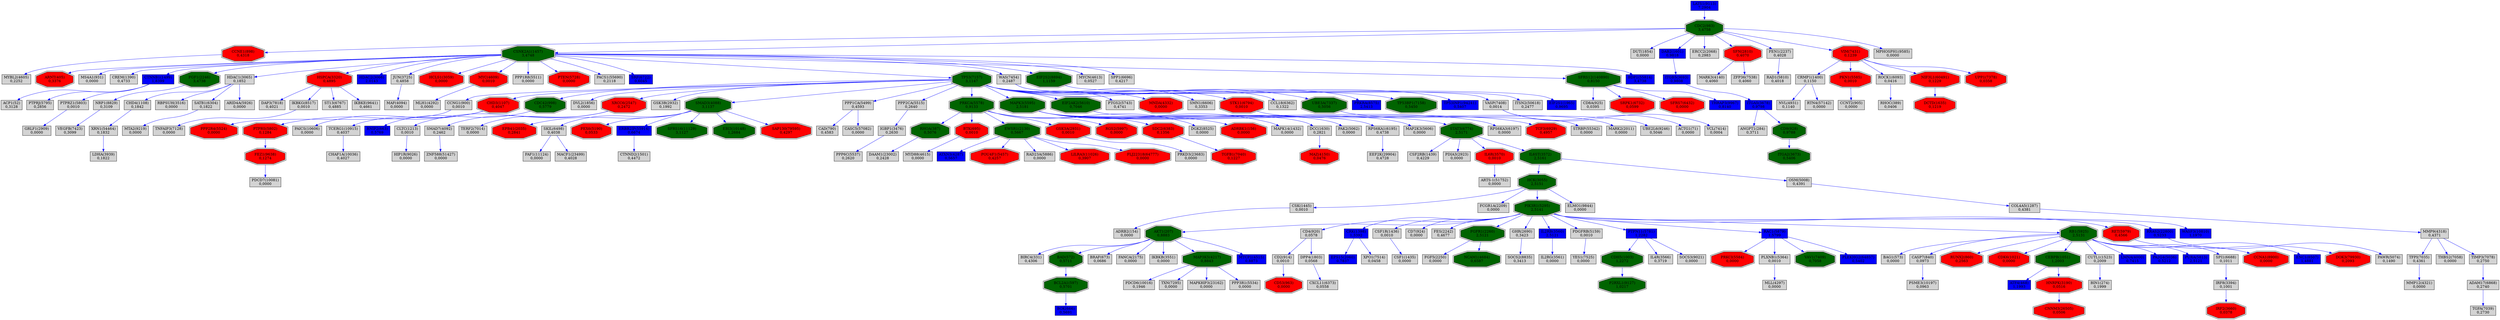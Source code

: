 digraph tmp_ans0y {
N_0 [shape = box, style = filled, fillcolor = lightgray, label = "ACTG1(71)\n0,0000"];
N_1 [shape = box, style = filled, fillcolor = lightgray, label = "ADRB2(154)\n0,0000"];
N_2 [shape = doubleoctagon, style = filled, fillcolor = red, label = "ADRBK1(156)\n0,0000"];
N_3 [shape = doubleoctagon, style = filled, fillcolor = darkgreen, label = "AKT1(207)\n0,8883"];
N_4 [shape = box, style = filled, fillcolor = lightgray, label = "BIN1(274)\n0,1999"];
N_5 [shape = box, style = filled, fillcolor = lightgray, label = "ANGPT1(284)\n0,3711"];
N_6 [shape = box, style = filled, fillcolor = lightgray, label = "BIRC4(331)\n0,4306"];
N_7 [shape = doubleoctagon, style = filled, fillcolor = darkgreen, label = "RHOA(387)\n0,5076"];
N_8 [shape = box, style = filled, fillcolor = lightgray, label = "RHOC(389)\n0,0406"];
N_9 [shape = doubleoctagon, style = filled, fillcolor = red, label = "ARNT(405)\n0,3376"];
N_10 [shape = box, style = filled, fillcolor = lightgray, label = "BAG1(573)\n0,0000"];
N_11 [shape = doubleoctagon, style = filled, fillcolor = darkgreen, label = "BAD(572)\n0,5711"];
N_12 [shape = doubleoctagon, style = filled, fillcolor = darkgreen, label = "BCL2A1(597)\n0,5701"];
N_13 [shape = box, style = filled, fillcolor = blue, label = "BNIP2(663)\n0,5769"];
N_14 [shape = box, style = filled, fillcolor = lightgray, label = "BRAF(673)\n0,0686"];
N_15 [shape = doubleoctagon, style = filled, fillcolor = red, label = "BTK(695)\n0,0010"];
N_16 [shape = box, style = filled, fillcolor = lightgray, label = "CAD(790)\n0,4583"];
N_17 [shape = box, style = filled, fillcolor = lightgray, label = "CASP7(840)\n0,0973"];
N_18 [shape = doubleoctagon, style = filled, fillcolor = red, label = "RUNX2(860)\n0,2563"];
N_19 [shape = box, style = filled, fillcolor = lightgray, label = "CD2(914)\n0,0010"];
N_20 [shape = box, style = filled, fillcolor = lightgray, label = "CD4(920)\n0,0578"];
N_21 [shape = box, style = filled, fillcolor = lightgray, label = "CD8A(925)\n0,0395"];
N_22 [shape = doubleoctagon, style = filled, fillcolor = darkgreen, label = "CD9(928)\n0,9788"];
N_23 [shape = box, style = filled, fillcolor = lightgray, label = "MS4A1(931)\n0,0000"];
N_24 [shape = doubleoctagon, style = filled, fillcolor = red, label = "CCNE1(898)\n0,4318"];
N_25 [shape = doubleoctagon, style = filled, fillcolor = darkgreen, label = "CDC2(983)\n3,4758"];
N_26 [shape = box, style = filled, fillcolor = lightgray, label = "CCNG1(900)\n0,0010"];
N_27 [shape = doubleoctagon, style = filled, fillcolor = red, label = "CDK6(1021)\n0,0000"];
N_28 [shape = box, style = filled, fillcolor = lightgray, label = "CCNT2(905)\n0,0000"];
N_29 [shape = doubleoctagon, style = filled, fillcolor = darkgreen, label = "CEBPB(1051)\n1,2003"];
N_30 [shape = box, style = filled, fillcolor = blue, label = "ATF4(468)\n1,1993"];
N_31 [shape = doubleoctagon, style = filled, fillcolor = red, label = "CHD3(1107)\n0,4047"];
N_32 [shape = box, style = filled, fillcolor = lightgray, label = "CLTC(1213)\n0,0010"];
N_33 [shape = box, style = filled, fillcolor = lightgray, label = "CREM(1390)\n0,4733"];
N_34 [shape = box, style = filled, fillcolor = blue, label = "CRK(1398)\n1,3392"];
N_35 [shape = box, style = filled, fillcolor = lightgray, label = "CSF1(1435)\n0,0000"];
N_36 [shape = box, style = filled, fillcolor = lightgray, label = "CSF1R(1436)\n0,0010"];
N_37 [shape = box, style = filled, fillcolor = lightgray, label = "CSF2RB(1439)\n0,4229"];
N_38 [shape = box, style = filled, fillcolor = lightgray, label = "CSK(1445)\n0,0010"];
N_39 [shape = doubleoctagon, style = filled, fillcolor = darkgreen, label = "CDH5(1003)\n1,2272"];
N_40 [shape = doubleoctagon, style = filled, fillcolor = darkgreen, label = "CSNK2A1(1457)\n3,4748"];
N_41 [shape = box, style = filled, fillcolor = lightgray, label = "MAPK14(1432)\n0,0000"];
N_42 [shape = doubleoctagon, style = filled, fillcolor = darkgreen, label = "CDC42(998)\n0,5779"];
N_43 [shape = box, style = filled, fillcolor = lightgray, label = "ACP1(52)\n0,3128"];
N_44 [shape = box, style = filled, fillcolor = blue, label = "CTNNB1(1499)\n1,8399"];
N_45 [shape = box, style = filled, fillcolor = lightgray, label = "CTNND2(1501)\n0,4472"];
N_46 [shape = box, style = filled, fillcolor = lightgray, label = "CD7(924)\n0,0000"];
N_47 [shape = box, style = filled, fillcolor = lightgray, label = "COL4A5(1287)\n0,4381"];
N_48 [shape = doubleoctagon, style = filled, fillcolor = red, label = "DCTD(1635)\n0,1219"];
N_49 [shape = box, style = filled, fillcolor = lightgray, label = "DPP4(1803)\n0,0568"];
N_50 [shape = box, style = filled, fillcolor = lightgray, label = "CRMP1(1400)\n0,1150"];
N_51 [shape = box, style = filled, fillcolor = lightgray, label = "DUT(1854)\n0,0000"];
N_52 [shape = box, style = filled, fillcolor = lightgray, label = "DVL2(1856)\n0,0000"];
N_53 [shape = box, style = filled, fillcolor = blue, label = "DAB2(1601)\n0,9818"];
N_54 [shape = box, style = filled, fillcolor = blue, label = "EIF2S1(1965)\n0,9695"];
N_55 [shape = box, style = filled, fillcolor = lightgray, label = "CHD4(1108)\n0,1842"];
N_56 [shape = doubleoctagon, style = filled, fillcolor = red, label = "EPB41(2035)\n0,2841"];
N_57 [shape = box, style = filled, fillcolor = blue, label = "EPS15(2060)\n0,7837"];
N_58 [shape = box, style = filled, fillcolor = lightgray, label = "ERCC2(2068)\n0,2983"];
N_59 [shape = doubleoctagon, style = filled, fillcolor = darkgreen, label = "EWSR1(2130)\n0,5667"];
N_60 [shape = box, style = filled, fillcolor = lightgray, label = "FANCA(2175)\n0,0000"];
N_61 [shape = box, style = filled, fillcolor = lightgray, label = "FCGR1A(2209)\n0,0000"];
N_62 [shape = box, style = filled, fillcolor = lightgray, label = "FES(2242)\n0,4677"];
N_63 [shape = doubleoctagon, style = filled, fillcolor = darkgreen, label = "FGF1(2246)\n3,4738"];
N_64 [shape = doubleoctagon, style = filled, fillcolor = darkgreen, label = "FGFR1(2260)\n2,5121"];
N_65 [shape = box, style = filled, fillcolor = lightgray, label = "FGF5(2250)\n0,0000"];
N_66 [shape = doubleoctagon, style = filled, fillcolor = red, label = "XRCC6(2547)\n0,2472"];
N_67 [shape = doubleoctagon, style = filled, fillcolor = red, label = "CD53(963)\n0,0000"];
N_68 [shape = box, style = filled, fillcolor = lightgray, label = "GHR(2690)\n0,3423"];
N_69 [shape = doubleoctagon, style = filled, fillcolor = red, label = "SFN(2810)\n0,4070"];
N_70 [shape = box, style = filled, fillcolor = lightgray, label = "MARK2(2011)\n0,0000"];
N_71 [shape = box, style = filled, fillcolor = lightgray, label = "GSK3B(2932)\n0,1992"];
N_72 [shape = box, style = filled, fillcolor = lightgray, label = "PDIA3(2923)\n0,0000"];
N_73 [shape = doubleoctagon, style = filled, fillcolor = darkgreen, label = "HCK(3055)\n2,5151"];
N_74 [shape = box, style = filled, fillcolor = lightgray, label = "HDAC1(3065)\n0,1852"];
N_75 [shape = box, style = filled, fillcolor = lightgray, label = "CUTL1(1523)\n0,2009"];
N_76 [shape = box, style = filled, fillcolor = lightgray, label = "FEN1(2237)\n0,4028"];
N_77 [shape = doubleoctagon, style = filled, fillcolor = red, label = "HNRPK(3190)\n0,0516"];
N_78 [shape = doubleoctagon, style = filled, fillcolor = red, label = "GSK3A(2931)\n0,0010"];
N_79 [shape = doubleoctagon, style = filled, fillcolor = red, label = "HSPCA(3320)\n0,4895"];
N_80 [shape = box, style = filled, fillcolor = blue, label = "HDAC2(3066)\n2,0143"];
N_81 [shape = box, style = filled, fillcolor = lightgray, label = "IKBKB(3551)\n0,0000"];
N_82 [shape = box, style = filled, fillcolor = blue, label = "IL2RB(3560)\n2,5121"];
N_83 [shape = box, style = filled, fillcolor = lightgray, label = "IL2RG(3561)\n0,0000"];
N_84 [shape = doubleoctagon, style = filled, fillcolor = red, label = "IL6R(3570)\n0,0010"];
N_85 [shape = doubleoctagon, style = filled, fillcolor = darkgreen, label = "IL6ST(3572)\n2,5161"];
N_86 [shape = box, style = filled, fillcolor = lightgray, label = "IL4R(3566)\n0,3719"];
N_87 [shape = box, style = filled, fillcolor = lightgray, label = "IRF8(3394)\n0,1001"];
N_88 [shape = box, style = filled, fillcolor = blue, label = "ITGA5(3678)\n0,9798"];
N_89 [shape = doubleoctagon, style = filled, fillcolor = darkgreen, label = "ITGA2(3673)\n0,5406"];
N_90 [shape = box, style = filled, fillcolor = blue, label = "ITGB5(3693)\n0,9808"];
N_91 [shape = box, style = filled, fillcolor = lightgray, label = "JUN(3725)\n0,4858"];
N_92 [shape = box, style = filled, fillcolor = lightgray, label = "LDHA(3939)\n0,1822"];
N_93 [shape = box, style = filled, fillcolor = blue, label = "LMNA(4000)\n0,7415"];
N_94 [shape = doubleoctagon, style = filled, fillcolor = red, label = "HCLS1(3059)\n0,0000"];
N_95 [shape = doubleoctagon, style = filled, fillcolor = darkgreen, label = "SMAD3(4088)\n3,1137"];
N_96 [shape = box, style = filled, fillcolor = lightgray, label = "SMAD7(4092)\n0,2462"];
N_97 [shape = box, style = filled, fillcolor = lightgray, label = "MAF(4094)\n0,0000"];
N_98 [shape = box, style = filled, fillcolor = lightgray, label = "DCC(1630)\n0,2821"];
N_99 [shape = box, style = filled, fillcolor = blue, label = "BOK(666)\n0,5691"];
N_100 [shape = doubleoctagon, style = filled, fillcolor = darkgreen, label = "MAP3K5(4217)\n0,8843"];
N_101 [shape = box, style = filled, fillcolor = lightgray, label = "IGBP1(3476)\n0,2630"];
N_102 [shape = box, style = filled, fillcolor = lightgray, label = "MLL(4297)\n0,0000"];
N_103 [shape = box, style = filled, fillcolor = lightgray, label = "MMP9(4318)\n0,4371"];
N_104 [shape = box, style = filled, fillcolor = lightgray, label = "MLH1(4292)\n0,0000"];
N_105 [shape = box, style = filled, fillcolor = lightgray, label = "MYBL2(4605)\n0,2252"];
N_106 [shape = box, style = filled, fillcolor = lightgray, label = "MYD88(4615)\n0,0000"];
N_107 [shape = doubleoctagon, style = filled, fillcolor = darkgreen, label = "NCAM1(4684)\n0,6587"];
N_108 [shape = doubleoctagon, style = filled, fillcolor = red, label = "IRF2(3660)\n0,0378"];
N_109 [shape = doubleoctagon, style = filled, fillcolor = red, label = "MYC(4609)\n0,0010"];
N_110 [shape = box, style = filled, fillcolor = lightgray, label = "RBPSUH(3516)\n0,0000"];
N_111 [shape = box, style = filled, fillcolor = lightgray, label = "PAK2(5062)\n0,0000"];
N_112 [shape = box, style = filled, fillcolor = lightgray, label = "PAWR(5074)\n0,1490"];
N_113 [shape = box, style = filled, fillcolor = lightgray, label = "PDGFRB(5159)\n0,0010"];
N_114 [shape = doubleoctagon, style = filled, fillcolor = darkgreen, label = "PIK3R1(5295)\n2,5141"];
N_115 [shape = box, style = filled, fillcolor = lightgray, label = "MARK3(4140)\n0,4060"];
N_116 [shape = box, style = filled, fillcolor = lightgray, label = "MMP12(4321)\n0,0000"];
N_117 [shape = box, style = filled, fillcolor = lightgray, label = "PPP1CA(5499)\n0,4593"];
N_118 [shape = box, style = filled, fillcolor = lightgray, label = "PPP2CA(5515)\n0,2640"];
N_119 [shape = box, style = filled, fillcolor = lightgray, label = "PPP1R8(5511)\n0,0000"];
N_120 [shape = doubleoctagon, style = filled, fillcolor = darkgreen, label = "PRKCA(5578)\n0,9133"];
N_121 [shape = box, style = filled, fillcolor = blue, label = "PA2G4(5036)\n0,5212"];
N_122 [shape = doubleoctagon, style = filled, fillcolor = red, label = "PKN1(5585)\n0,0010"];
N_123 [shape = doubleoctagon, style = filled, fillcolor = darkgreen, label = "MAPK3(5595)\n2,5181"];
N_124 [shape = doubleoctagon, style = filled, fillcolor = red, label = "PRKCI(5584)\n0,0000"];
N_125 [shape = doubleoctagon, style = filled, fillcolor = darkgreen, label = "EIF2AK2(5610)\n0,7046"];
N_126 [shape = box, style = filled, fillcolor = blue, label = "ATXN3(4287)\n0,5657"];
N_127 [shape = box, style = filled, fillcolor = lightgray, label = "PTGS2(5743)\n0,4741"];
N_128 [shape = box, style = filled, fillcolor = lightgray, label = "GRLF1(2909)\n0,0000"];
N_129 [shape = box, style = filled, fillcolor = blue, label = "PURA(5813)\n2,5121"];
N_130 [shape = box, style = filled, fillcolor = blue, label = "PTPN11(5781)\n1,2282"];
N_131 [shape = doubleoctagon, style = filled, fillcolor = red, label = "PTEN(5728)\n0,0000"];
N_132 [shape = box, style = filled, fillcolor = blue, label = "RAC1(5879)\n1,5799"];
N_133 [shape = box, style = filled, fillcolor = lightgray, label = "PLXNB1(5364)\n0,0010"];
N_134 [shape = box, style = filled, fillcolor = lightgray, label = "RAD1(5810)\n0,4018"];
N_135 [shape = doubleoctagon, style = filled, fillcolor = darkgreen, label = "RB1(5925)\n2,5131"];
N_136 [shape = doubleoctagon, style = filled, fillcolor = red, label = "MNDA(4332)\n0,0000"];
N_137 [shape = doubleoctagon, style = filled, fillcolor = red, label = "RET(5979)\n0,4566"];
N_138 [shape = doubleoctagon, style = filled, fillcolor = red, label = "POU4F1(5457)\n0,4257"];
N_139 [shape = box, style = filled, fillcolor = lightgray, label = "ROCK1(6093)\n0,0416"];
N_140 [shape = box, style = filled, fillcolor = lightgray, label = "NVL(4931)\n0,1140"];
N_141 [shape = box, style = filled, fillcolor = lightgray, label = "RAD23A(5886)\n0,0000"];
N_142 [shape = box, style = filled, fillcolor = lightgray, label = "RPS6KA1(6195)\n0,4738"];
N_143 [shape = box, style = filled, fillcolor = lightgray, label = "MAP2K3(5606)\n0,0000"];
N_144 [shape = box, style = filled, fillcolor = lightgray, label = "SATB1(6304)\n0,1822"];
N_145 [shape = doubleoctagon, style = filled, fillcolor = red, label = "RGS2(5997)\n0,0000"];
N_146 [shape = box, style = filled, fillcolor = lightgray, label = "PACS1(55690)\n0,2118"];
N_147 [shape = box, style = filled, fillcolor = lightgray, label = "PTPRJ(5795)\n0,2856"];
N_148 [shape = doubleoctagon, style = filled, fillcolor = red, label = "SDC2(6383)\n0,1356"];
N_149 [shape = box, style = filled, fillcolor = lightgray, label = "SKIL(6498)\n0,4038"];
N_150 [shape = box, style = filled, fillcolor = lightgray, label = "SMN1(6606)\n0,3353"];
N_151 [shape = box, style = filled, fillcolor = lightgray, label = "SPI1(6688)\n0,1011"];
N_152 [shape = box, style = filled, fillcolor = blue, label = "SRF(6722)\n0,6045"];
N_153 [shape = doubleoctagon, style = filled, fillcolor = red, label = "SRPK1(6732)\n0,0599"];
N_154 [shape = doubleoctagon, style = filled, fillcolor = darkgreen, label = "STAT3(6774)\n2,5171"];
N_155 [shape = box, style = filled, fillcolor = lightgray, label = "RPS6KA3(6197)\n0,0000"];
N_156 [shape = doubleoctagon, style = filled, fillcolor = red, label = "STK11(6794)\n0,0010"];
N_157 [shape = doubleoctagon, style = filled, fillcolor = red, label = "TCF3(6929)\n0,4957"];
N_158 [shape = box, style = filled, fillcolor = lightgray, label = "TERF2(7014)\n0,0000"];
N_159 [shape = box, style = filled, fillcolor = lightgray, label = "ADAM17(6868)\n0,2740"];
N_160 [shape = box, style = filled, fillcolor = lightgray, label = "TGFA(7039)\n0,2730"];
N_161 [shape = doubleoctagon, style = filled, fillcolor = red, label = "TGFB1(7040)\n0,1227"];
N_162 [shape = box, style = filled, fillcolor = lightgray, label = "TFPI(7035)\n0,4361"];
N_163 [shape = box, style = filled, fillcolor = lightgray, label = "THBS2(7058)\n0,0000"];
N_164 [shape = box, style = filled, fillcolor = lightgray, label = "CCL18(6362)\n0,1322"];
N_165 [shape = box, style = filled, fillcolor = lightgray, label = "TNFAIP3(7128)\n0,0000"];
N_166 [shape = doubleoctagon, style = filled, fillcolor = darkgreen, label = "TP53(7157)\n3,1147"];
N_167 [shape = doubleoctagon, style = filled, fillcolor = darkgreen, label = "UBE3A(7337)\n0,5056"];
N_168 [shape = box, style = filled, fillcolor = lightgray, label = "VASP(7408)\n0,0014"];
N_169 [shape = box, style = filled, fillcolor = lightgray, label = "VEGFB(7423)\n0,3099"];
N_170 [shape = doubleoctagon, style = filled, fillcolor = red, label = "VIM(7431)\n0,1239"];
N_171 [shape = box, style = filled, fillcolor = lightgray, label = "WAS(7454)\n0,2487"];
N_172 [shape = box, style = filled, fillcolor = lightgray, label = "XPO1(7514)\n0,0458"];
N_173 [shape = doubleoctagon, style = filled, fillcolor = darkgreen, label = "VAV1(7409)\n0,7058"];
N_174 [shape = box, style = filled, fillcolor = lightgray, label = "YES1(7525)\n0,0000"];
N_175 [shape = box, style = filled, fillcolor = lightgray, label = "DAP3(7818)\n0,4021"];
N_176 [shape = box, style = filled, fillcolor = lightgray, label = "ZFP36(7538)\n0,4060"];
N_177 [shape = doubleoctagon, style = filled, fillcolor = red, label = "SFRS7(6432)\n0,0000"];
N_178 [shape = box, style = filled, fillcolor = lightgray, label = "VCL(7414)\n0,0004"];
N_179 [shape = doubleoctagon, style = filled, fillcolor = red, label = "PTPRS(5802)\n0,1284"];
N_180 [shape = box, style = filled, fillcolor = lightgray, label = "IKBKG(8517)\n0,0010"];
N_181 [shape = box, style = filled, fillcolor = blue, label = "PRKRA(8575)\n2,5413"];
N_182 [shape = box, style = filled, fillcolor = lightgray, label = "NRP1(8829)\n0,3109"];
N_183 [shape = box, style = filled, fillcolor = lightgray, label = "ARID4A(5926)\n0,0000"];
N_184 [shape = doubleoctagon, style = filled, fillcolor = red, label = "CCNA1(8900)\n0,0000"];
N_185 [shape = box, style = filled, fillcolor = lightgray, label = "SOCS2(8835)\n0,3413"];
N_186 [shape = doubleoctagon, style = filled, fillcolor = darkgreen, label = "EIF2S2(8894)\n1,1159"];
N_187 [shape = box, style = filled, fillcolor = lightgray, label = "MYCN(4613)\n0,0527"];
N_188 [shape = box, style = filled, fillcolor = blue, label = "LATS1(9113)\n7,2904"];
N_189 [shape = box, style = filled, fillcolor = lightgray, label = "OSM(5008)\n0,4391"];
N_190 [shape = box, style = filled, fillcolor = lightgray, label = "SPP1(6696)\n0,4217"];
N_191 [shape = box, style = filled, fillcolor = lightgray, label = "ST13(6767)\n0,4885"];
N_192 [shape = doubleoctagon, style = filled, fillcolor = red, label = "FEZ1(9638)\n0,1274"];
N_193 [shape = doubleoctagon, style = filled, fillcolor = darkgreen, label = "TP53BP1(7158)\n0,5450"];
N_194 [shape = box, style = filled, fillcolor = lightgray, label = "UBE2L6(9246)\n0,5046"];
N_195 [shape = box, style = filled, fillcolor = lightgray, label = "IKBKE(9641)\n0,4661"];
N_196 [shape = box, style = filled, fillcolor = lightgray, label = "PDCD6(10016)\n0,1946"];
N_197 [shape = box, style = filled, fillcolor = lightgray, label = "DGKZ(8525)\n0,0000"];
N_198 [shape = box, style = filled, fillcolor = lightgray, label = "CHAF1A(10036)\n0,4027"];
N_199 [shape = box, style = filled, fillcolor = lightgray, label = "PSME3(10197)\n0,0963"];
N_200 [shape = box, style = filled, fillcolor = lightgray, label = "PAICS(10606)\n0,0000"];
N_201 [shape = box, style = filled, fillcolor = lightgray, label = "TXN(7295)\n0,0000"];
N_202 [shape = box, style = filled, fillcolor = lightgray, label = "TCERG1(10915)\n0,4037"];
N_203 [shape = box, style = filled, fillcolor = lightgray, label = "FAF1(11124)\n0,0000"];
N_204 [shape = box, style = filled, fillcolor = lightgray, label = "MTA2(9219)\n0,0000"];
N_205 [shape = box, style = filled, fillcolor = lightgray, label = "MAPK8IP3(23162)\n0,0000"];
N_206 [shape = box, style = filled, fillcolor = lightgray, label = "MACF1(23499)\n0,4028"];
N_207 [shape = box, style = filled, fillcolor = lightgray, label = "PTPRZ1(5803)\n0,0010"];
N_208 [shape = box, style = filled, fillcolor = lightgray, label = "ITSN2(50618)\n0,2477"];
N_209 [shape = box, style = filled, fillcolor = blue, label = "RRAS2(22800)\n0,5233"];
N_210 [shape = box, style = filled, fillcolor = lightgray, label = "XRN1(54464)\n0,1832"];
N_211 [shape = box, style = filled, fillcolor = lightgray, label = "PDCD7(10081)\n0,0000"];
N_212 [shape = doubleoctagon, style = filled, fillcolor = red, label = "PEX6(5190)\n0,0533"];
N_213 [shape = box, style = filled, fillcolor = blue, label = "ERBB2IP(55914)\n0,6674"];
N_214 [shape = doubleoctagon, style = filled, fillcolor = darkgreen, label = "SFRS16(11129)\n3,1127"];
N_215 [shape = doubleoctagon, style = filled, fillcolor = red, label = "NIF3L1(60491)\n0,1229"];
N_216 [shape = box, style = filled, fillcolor = lightgray, label = "RTN4(57142)\n0,0000"];
N_217 [shape = box, style = filled, fillcolor = lightgray, label = "CASC5(57082)\n0,0000"];
N_218 [shape = box, style = filled, fillcolor = blue, label = "THRAP3(9967)\n0,8140"];
N_219 [shape = doubleoctagon, style = filled, fillcolor = darkgreen, label = "SFRS12(140890)\n0,8150"];
N_220 [shape = doubleoctagon, style = filled, fillcolor = red, label = "DOK3(79930)\n0,2093"];
N_221 [shape = box, style = filled, fillcolor = lightgray, label = "HIP1R(9026)\n0,0000"];
N_222 [shape = box, style = filled, fillcolor = blue, label = "WASF3(10810)\n1,1970"];
N_223 [shape = box, style = filled, fillcolor = blue, label = "MTCP1(4515)\n0,8873"];
N_224 [shape = box, style = filled, fillcolor = lightgray, label = "DAAM1(23002)\n0,2428"];
N_225 [shape = box, style = filled, fillcolor = blue, label = "PLEKHG2(64857)\n0,5402"];
N_226 [shape = box, style = filled, fillcolor = lightgray, label = "ELMO1(9844)\n0,0000"];
N_227 [shape = doubleoctagon, style = filled, fillcolor = darkgreen, label = "EBI3(10148)\n1,2684"];
N_228 [shape = box, style = filled, fillcolor = lightgray, label = "MPHOSPH1(9585)\n0,0000"];
N_229 [shape = doubleoctagon, style = filled, fillcolor = red, label = "PPP2R4(5524)\n0,0000"];
N_230 [shape = box, style = filled, fillcolor = lightgray, label = "CXCL11(6373)\n0,0558"];
N_231 [shape = box, style = filled, fillcolor = lightgray, label = "SOCS3(9021)\n0,0000"];
N_232 [shape = doubleoctagon, style = filled, fillcolor = darkgreen, label = "P2RXL1(9127)\n1,0217"];
N_233 [shape = doubleoctagon, style = filled, fillcolor = red, label = "MAZ(4150)\n0,0476"];
N_234 [shape = box, style = filled, fillcolor = blue, label = "BDP1(55814)\n3,4738"];
N_235 [shape = box, style = filled, fillcolor = lightgray, label = "EEF2K(29904)\n0,4728"];
N_236 [shape = doubleoctagon, style = filled, fillcolor = red, label = "LILRA3(11026)\n0,3907"];
N_237 [shape = doubleoctagon, style = filled, fillcolor = red, label = "FLJ22318(64777)\n0,0000"];
N_238 [shape = box, style = filled, fillcolor = lightgray, label = "PPP3R1(5534)\n0,0000"];
N_239 [shape = doubleoctagon, style = filled, fillcolor = red, label = "CNNM3(26505)\n0,0506"];
N_240 [shape = box, style = filled, fillcolor = lightgray, label = "PRKD3(23683)\n0,0000"];
N_241 [shape = box, style = filled, fillcolor = lightgray, label = "ARTS-1(51752)\n0,0000"];
N_242 [shape = box, style = filled, fillcolor = lightgray, label = "TIMP3(7078)\n0,2750"];
N_243 [shape = doubleoctagon, style = filled, fillcolor = red, label = "SAP130(79595)\n0,4297"];
N_244 [shape = box, style = filled, fillcolor = lightgray, label = "ZNF588(51427)\n0,0000"];
N_245 [shape = box, style = filled, fillcolor = lightgray, label = "PPP6C(5537)\n0,2620"];
N_246 [shape = box, style = filled, fillcolor = lightgray, label = "STRBP(55342)\n0,0000"];
N_247 [shape = box, style = filled, fillcolor = blue, label = "ENC1(8507)\n1,4881"];
N_248 [shape = box, style = filled, fillcolor = blue, label = "TP53INP1(94241)\n0,5407"];
N_249 [shape = doubleoctagon, style = filled, fillcolor = red, label = "UPP1(7378)\n0,0358"];
N_3 -> N_6 [ color = blue ];
N_3 -> N_11 [ color = blue ];
N_11 -> N_12 [ color = blue ];
N_3 -> N_14 [ color = blue ];
N_20 -> N_19 [ color = blue ];
N_25 -> N_24 [ color = blue ];
N_29 -> N_30 [ color = blue ];
N_36 -> N_35 [ color = blue ];
N_38 -> N_1 [ color = blue ];
N_40 -> N_9 [ color = blue ];
N_40 -> N_23 [ color = blue ];
N_25 -> N_40 [ color = blue ];
N_40 -> N_33 [ color = blue ];
N_42 -> N_13 [ color = blue ];
N_40 -> N_44 [ color = blue ];
N_44 -> N_43 [ color = blue ];
N_20 -> N_49 [ color = blue ];
N_25 -> N_51 [ color = blue ];
N_25 -> N_53 [ color = blue ];
N_34 -> N_57 [ color = blue ];
N_25 -> N_58 [ color = blue ];
N_3 -> N_60 [ color = blue ];
N_40 -> N_63 [ color = blue ];
N_64 -> N_65 [ color = blue ];
N_66 -> N_32 [ color = blue ];
N_19 -> N_67 [ color = blue ];
N_25 -> N_69 [ color = blue ];
N_73 -> N_38 [ color = blue ];
N_73 -> N_61 [ color = blue ];
N_40 -> N_74 [ color = blue ];
N_74 -> N_55 [ color = blue ];
N_75 -> N_4 [ color = blue ];
N_25 -> N_76 [ color = blue ];
N_29 -> N_77 [ color = blue ];
N_40 -> N_79 [ color = blue ];
N_40 -> N_80 [ color = blue ];
N_3 -> N_81 [ color = blue ];
N_82 -> N_83 [ color = blue ];
N_85 -> N_73 [ color = blue ];
N_88 -> N_5 [ color = blue ];
N_88 -> N_22 [ color = blue ];
N_22 -> N_89 [ color = blue ];
N_53 -> N_90 [ color = blue ];
N_90 -> N_88 [ color = blue ];
N_40 -> N_91 [ color = blue ];
N_40 -> N_94 [ color = blue ];
N_95 -> N_56 [ color = blue ];
N_66 -> N_96 [ color = blue ];
N_91 -> N_97 [ color = blue ];
N_12 -> N_99 [ color = blue ];
N_3 -> N_100 [ color = blue ];
N_47 -> N_103 [ color = blue ];
N_24 -> N_105 [ color = blue ];
N_15 -> N_106 [ color = blue ];
N_64 -> N_107 [ color = blue ];
N_87 -> N_108 [ color = blue ];
N_40 -> N_109 [ color = blue ];
N_109 -> N_104 [ color = blue ];
N_74 -> N_110 [ color = blue ];
N_114 -> N_3 [ color = blue ];
N_114 -> N_20 [ color = blue ];
N_114 -> N_34 [ color = blue ];
N_114 -> N_36 [ color = blue ];
N_114 -> N_46 [ color = blue ];
N_114 -> N_62 [ color = blue ];
N_114 -> N_64 [ color = blue ];
N_114 -> N_68 [ color = blue ];
N_73 -> N_114 [ color = blue ];
N_114 -> N_82 [ color = blue ];
N_114 -> N_113 [ color = blue ];
N_69 -> N_115 [ color = blue ];
N_117 -> N_16 [ color = blue ];
N_118 -> N_101 [ color = blue ];
N_40 -> N_119 [ color = blue ];
N_120 -> N_7 [ color = blue ];
N_120 -> N_15 [ color = blue ];
N_120 -> N_59 [ color = blue ];
N_120 -> N_78 [ color = blue ];
N_122 -> N_28 [ color = blue ];
N_123 -> N_2 [ color = blue ];
N_123 -> N_41 [ color = blue ];
N_123 -> N_98 [ color = blue ];
N_123 -> N_111 [ color = blue ];
N_59 -> N_126 [ color = blue ];
N_130 -> N_39 [ color = blue ];
N_130 -> N_86 [ color = blue ];
N_114 -> N_130 [ color = blue ];
N_40 -> N_131 [ color = blue ];
N_114 -> N_132 [ color = blue ];
N_132 -> N_124 [ color = blue ];
N_133 -> N_102 [ color = blue ];
N_132 -> N_133 [ color = blue ];
N_76 -> N_134 [ color = blue ];
N_135 -> N_10 [ color = blue ];
N_135 -> N_17 [ color = blue ];
N_135 -> N_18 [ color = blue ];
N_135 -> N_27 [ color = blue ];
N_135 -> N_29 [ color = blue ];
N_135 -> N_75 [ color = blue ];
N_135 -> N_93 [ color = blue ];
N_114 -> N_135 [ color = blue ];
N_135 -> N_121 [ color = blue ];
N_135 -> N_129 [ color = blue ];
N_114 -> N_137 [ color = blue ];
N_59 -> N_138 [ color = blue ];
N_139 -> N_8 [ color = blue ];
N_50 -> N_140 [ color = blue ];
N_59 -> N_141 [ color = blue ];
N_123 -> N_142 [ color = blue ];
N_123 -> N_143 [ color = blue ];
N_74 -> N_144 [ color = blue ];
N_120 -> N_145 [ color = blue ];
N_40 -> N_146 [ color = blue ];
N_44 -> N_147 [ color = blue ];
N_120 -> N_148 [ color = blue ];
N_95 -> N_149 [ color = blue ];
N_151 -> N_87 [ color = blue ];
N_135 -> N_151 [ color = blue ];
N_40 -> N_152 [ color = blue ];
N_154 -> N_37 [ color = blue ];
N_154 -> N_72 [ color = blue ];
N_154 -> N_84 [ color = blue ];
N_154 -> N_85 [ color = blue ];
N_123 -> N_154 [ color = blue ];
N_123 -> N_155 [ color = blue ];
N_156 -> N_70 [ color = blue ];
N_123 -> N_157 [ color = blue ];
N_66 -> N_158 [ color = blue ];
N_159 -> N_160 [ color = blue ];
N_148 -> N_161 [ color = blue ];
N_103 -> N_162 [ color = blue ];
N_162 -> N_116 [ color = blue ];
N_103 -> N_163 [ color = blue ];
N_166 -> N_26 [ color = blue ];
N_166 -> N_31 [ color = blue ];
N_40 -> N_166 [ color = blue ];
N_166 -> N_42 [ color = blue ];
N_166 -> N_52 [ color = blue ];
N_166 -> N_66 [ color = blue ];
N_166 -> N_71 [ color = blue ];
N_166 -> N_95 [ color = blue ];
N_166 -> N_117 [ color = blue ];
N_166 -> N_118 [ color = blue ];
N_166 -> N_120 [ color = blue ];
N_166 -> N_123 [ color = blue ];
N_166 -> N_125 [ color = blue ];
N_166 -> N_127 [ color = blue ];
N_166 -> N_136 [ color = blue ];
N_166 -> N_150 [ color = blue ];
N_166 -> N_156 [ color = blue ];
N_166 -> N_164 [ color = blue ];
N_166 -> N_167 [ color = blue ];
N_168 -> N_0 [ color = blue ];
N_25 -> N_170 [ color = blue ];
N_170 -> N_50 [ color = blue ];
N_170 -> N_122 [ color = blue ];
N_170 -> N_139 [ color = blue ];
N_40 -> N_171 [ color = blue ];
N_171 -> N_168 [ color = blue ];
N_34 -> N_172 [ color = blue ];
N_132 -> N_173 [ color = blue ];
N_113 -> N_174 [ color = blue ];
N_79 -> N_175 [ color = blue ];
N_69 -> N_176 [ color = blue ];
N_168 -> N_178 [ color = blue ];
N_31 -> N_179 [ color = blue ];
N_79 -> N_180 [ color = blue ];
N_180 -> N_165 [ color = blue ];
N_166 -> N_181 [ color = blue ];
N_63 -> N_182 [ color = blue ];
N_182 -> N_169 [ color = blue ];
N_74 -> N_183 [ color = blue ];
N_135 -> N_184 [ color = blue ];
N_68 -> N_185 [ color = blue ];
N_40 -> N_186 [ color = blue ];
N_186 -> N_54 [ color = blue ];
N_40 -> N_187 [ color = blue ];
N_188 -> N_25 [ color = blue ];
N_189 -> N_47 [ color = blue ];
N_85 -> N_189 [ color = blue ];
N_40 -> N_190 [ color = blue ];
N_79 -> N_191 [ color = blue ];
N_179 -> N_192 [ color = blue ];
N_166 -> N_193 [ color = blue ];
N_167 -> N_194 [ color = blue ];
N_79 -> N_195 [ color = blue ];
N_100 -> N_196 [ color = blue ];
N_120 -> N_197 [ color = blue ];
N_17 -> N_199 [ color = blue ];
N_31 -> N_200 [ color = blue ];
N_100 -> N_201 [ color = blue ];
N_31 -> N_202 [ color = blue ];
N_202 -> N_198 [ color = blue ];
N_149 -> N_203 [ color = blue ];
N_144 -> N_204 [ color = blue ];
N_100 -> N_205 [ color = blue ];
N_149 -> N_206 [ color = blue ];
N_44 -> N_207 [ color = blue ];
N_207 -> N_128 [ color = blue ];
N_171 -> N_208 [ color = blue ];
N_209 -> N_112 [ color = blue ];
N_114 -> N_209 [ color = blue ];
N_55 -> N_210 [ color = blue ];
N_210 -> N_92 [ color = blue ];
N_192 -> N_211 [ color = blue ];
N_95 -> N_212 [ color = blue ];
N_213 -> N_45 [ color = blue ];
N_95 -> N_213 [ color = blue ];
N_95 -> N_214 [ color = blue ];
N_215 -> N_48 [ color = blue ];
N_170 -> N_215 [ color = blue ];
N_50 -> N_216 [ color = blue ];
N_117 -> N_217 [ color = blue ];
N_219 -> N_21 [ color = blue ];
N_40 -> N_219 [ color = blue ];
N_219 -> N_153 [ color = blue ];
N_219 -> N_177 [ color = blue ];
N_219 -> N_218 [ color = blue ];
N_137 -> N_220 [ color = blue ];
N_32 -> N_221 [ color = blue ];
N_114 -> N_222 [ color = blue ];
N_3 -> N_223 [ color = blue ];
N_7 -> N_224 [ color = blue ];
N_132 -> N_225 [ color = blue ];
N_73 -> N_226 [ color = blue ];
N_95 -> N_227 [ color = blue ];
N_25 -> N_228 [ color = blue ];
N_26 -> N_229 [ color = blue ];
N_49 -> N_230 [ color = blue ];
N_130 -> N_231 [ color = blue ];
N_39 -> N_232 [ color = blue ];
N_98 -> N_233 [ color = blue ];
N_40 -> N_234 [ color = blue ];
N_142 -> N_235 [ color = blue ];
N_59 -> N_236 [ color = blue ];
N_59 -> N_237 [ color = blue ];
N_100 -> N_238 [ color = blue ];
N_77 -> N_239 [ color = blue ];
N_78 -> N_240 [ color = blue ];
N_84 -> N_241 [ color = blue ];
N_103 -> N_242 [ color = blue ];
N_242 -> N_159 [ color = blue ];
N_95 -> N_243 [ color = blue ];
N_96 -> N_244 [ color = blue ];
N_101 -> N_245 [ color = blue ];
N_125 -> N_246 [ color = blue ];
N_135 -> N_247 [ color = blue ];
N_166 -> N_248 [ color = blue ];
N_170 -> N_249 [ color = blue ];
}
